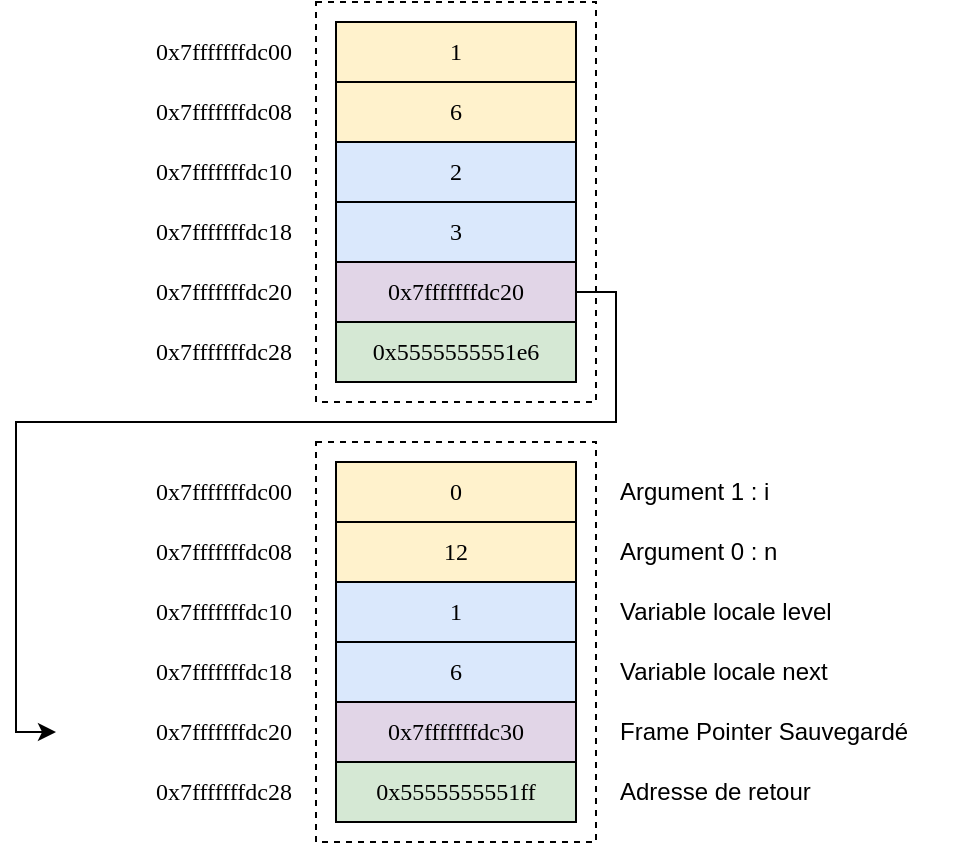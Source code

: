 <mxfile version="22.1.16" type="device">
  <diagram name="Page-1" id="jGYrgMeWgzRHihw5mkme">
    <mxGraphModel dx="1195" dy="797" grid="1" gridSize="10" guides="1" tooltips="1" connect="1" arrows="1" fold="1" page="1" pageScale="1" pageWidth="800" pageHeight="440" math="0" shadow="0">
      <root>
        <mxCell id="0" />
        <mxCell id="1" parent="0" />
        <mxCell id="gUJvp45BaeT13zwW8o7G-83" value="" style="rounded=0;whiteSpace=wrap;html=1;dashed=1;" vertex="1" parent="1">
          <mxGeometry x="330" y="230" width="140" height="200" as="geometry" />
        </mxCell>
        <mxCell id="gUJvp45BaeT13zwW8o7G-62" value="0x7fffffffdc20" style="text;strokeColor=none;align=right;fillColor=none;html=1;verticalAlign=middle;whiteSpace=wrap;rounded=0;fontFamily=Lucida Console;" vertex="1" parent="1">
          <mxGeometry x="200" y="360" width="120" height="30" as="geometry" />
        </mxCell>
        <mxCell id="gUJvp45BaeT13zwW8o7G-63" value="0x7fffffffdc30" style="rounded=0;whiteSpace=wrap;html=1;fontFamily=Lucida Console;fillColor=#E1D5E7;strokeColor=default;" vertex="1" parent="1">
          <mxGeometry x="340" y="360" width="120" height="30" as="geometry" />
        </mxCell>
        <mxCell id="gUJvp45BaeT13zwW8o7G-64" value="0x5555555551ff" style="rounded=0;whiteSpace=wrap;html=1;fontFamily=Lucida Console;fillColor=#d5e8d4;strokeColor=default;" vertex="1" parent="1">
          <mxGeometry x="340" y="390" width="120" height="30" as="geometry" />
        </mxCell>
        <mxCell id="gUJvp45BaeT13zwW8o7G-65" value="Frame Pointer Sauvegardé" style="text;strokeColor=none;align=left;fillColor=none;html=1;verticalAlign=middle;whiteSpace=wrap;rounded=0;" vertex="1" parent="1">
          <mxGeometry x="480" y="360" width="180" height="30" as="geometry" />
        </mxCell>
        <mxCell id="gUJvp45BaeT13zwW8o7G-66" value="Adresse de retour" style="text;strokeColor=none;align=left;fillColor=none;html=1;verticalAlign=middle;whiteSpace=wrap;rounded=0;" vertex="1" parent="1">
          <mxGeometry x="480" y="390" width="180" height="30" as="geometry" />
        </mxCell>
        <mxCell id="gUJvp45BaeT13zwW8o7G-67" value="6" style="rounded=0;whiteSpace=wrap;html=1;fontFamily=Lucida Console;fillColor=#dae8fc;strokeColor=default;" vertex="1" parent="1">
          <mxGeometry x="340" y="330" width="120" height="30" as="geometry" />
        </mxCell>
        <mxCell id="gUJvp45BaeT13zwW8o7G-68" value="1" style="rounded=0;whiteSpace=wrap;html=1;fontFamily=Lucida Console;fillColor=#dae8fc;strokeColor=default;" vertex="1" parent="1">
          <mxGeometry x="340" y="300" width="120" height="30" as="geometry" />
        </mxCell>
        <mxCell id="gUJvp45BaeT13zwW8o7G-69" value="Variable locale next" style="text;strokeColor=none;align=left;fillColor=none;html=1;verticalAlign=middle;whiteSpace=wrap;rounded=0;" vertex="1" parent="1">
          <mxGeometry x="480" y="330" width="180" height="30" as="geometry" />
        </mxCell>
        <mxCell id="gUJvp45BaeT13zwW8o7G-70" value="Variable locale level" style="text;strokeColor=none;align=left;fillColor=none;html=1;verticalAlign=middle;whiteSpace=wrap;rounded=0;" vertex="1" parent="1">
          <mxGeometry x="480" y="300" width="180" height="30" as="geometry" />
        </mxCell>
        <mxCell id="gUJvp45BaeT13zwW8o7G-71" value="12" style="rounded=0;whiteSpace=wrap;html=1;fontFamily=Lucida Console;fillColor=#fff2cc;strokeColor=default;" vertex="1" parent="1">
          <mxGeometry x="340" y="270" width="120" height="30" as="geometry" />
        </mxCell>
        <mxCell id="gUJvp45BaeT13zwW8o7G-72" value="0" style="rounded=0;whiteSpace=wrap;html=1;fontFamily=Lucida Console;fillColor=#fff2cc;strokeColor=default;" vertex="1" parent="1">
          <mxGeometry x="340" y="240" width="120" height="30" as="geometry" />
        </mxCell>
        <mxCell id="gUJvp45BaeT13zwW8o7G-73" value="Argument 0 : n" style="text;strokeColor=none;align=left;fillColor=none;html=1;verticalAlign=middle;whiteSpace=wrap;rounded=0;" vertex="1" parent="1">
          <mxGeometry x="480" y="270" width="180" height="30" as="geometry" />
        </mxCell>
        <mxCell id="gUJvp45BaeT13zwW8o7G-74" value="Argument 1 : i" style="text;strokeColor=none;align=left;fillColor=none;html=1;verticalAlign=middle;whiteSpace=wrap;rounded=0;" vertex="1" parent="1">
          <mxGeometry x="480" y="240" width="180" height="30" as="geometry" />
        </mxCell>
        <mxCell id="gUJvp45BaeT13zwW8o7G-78" value="0x7fffffffdc28" style="text;strokeColor=none;align=right;fillColor=none;html=1;verticalAlign=middle;whiteSpace=wrap;rounded=0;fontFamily=Lucida Console;" vertex="1" parent="1">
          <mxGeometry x="200" y="390" width="120" height="30" as="geometry" />
        </mxCell>
        <mxCell id="gUJvp45BaeT13zwW8o7G-79" value="0x7fffffffdc18" style="text;strokeColor=none;align=right;fillColor=none;html=1;verticalAlign=middle;whiteSpace=wrap;rounded=0;fontFamily=Lucida Console;" vertex="1" parent="1">
          <mxGeometry x="200" y="330" width="120" height="30" as="geometry" />
        </mxCell>
        <mxCell id="gUJvp45BaeT13zwW8o7G-80" value="0x7fffffffdc10" style="text;strokeColor=none;align=right;fillColor=none;html=1;verticalAlign=middle;whiteSpace=wrap;rounded=0;fontFamily=Lucida Console;" vertex="1" parent="1">
          <mxGeometry x="200" y="300" width="120" height="30" as="geometry" />
        </mxCell>
        <mxCell id="gUJvp45BaeT13zwW8o7G-81" value="0x7fffffffdc00" style="text;strokeColor=none;align=right;fillColor=none;html=1;verticalAlign=middle;whiteSpace=wrap;rounded=0;fontFamily=Lucida Console;" vertex="1" parent="1">
          <mxGeometry x="200" y="240" width="120" height="30" as="geometry" />
        </mxCell>
        <mxCell id="gUJvp45BaeT13zwW8o7G-82" value="0x7fffffffdc08" style="text;strokeColor=none;align=right;fillColor=none;html=1;verticalAlign=middle;whiteSpace=wrap;rounded=0;fontFamily=Lucida Console;" vertex="1" parent="1">
          <mxGeometry x="200" y="270" width="120" height="30" as="geometry" />
        </mxCell>
        <mxCell id="gUJvp45BaeT13zwW8o7G-84" value="" style="rounded=0;whiteSpace=wrap;html=1;dashed=1;" vertex="1" parent="1">
          <mxGeometry x="330" y="10" width="140" height="200" as="geometry" />
        </mxCell>
        <mxCell id="gUJvp45BaeT13zwW8o7G-88" value="0x7fffffffdc20" style="text;strokeColor=none;align=right;fillColor=none;html=1;verticalAlign=middle;whiteSpace=wrap;rounded=0;fontFamily=Lucida Console;" vertex="1" parent="1">
          <mxGeometry x="200" y="140" width="120" height="30" as="geometry" />
        </mxCell>
        <mxCell id="gUJvp45BaeT13zwW8o7G-109" style="edgeStyle=orthogonalEdgeStyle;rounded=0;orthogonalLoop=1;jettySize=auto;html=1;exitX=1;exitY=0.5;exitDx=0;exitDy=0;entryX=0;entryY=0.5;entryDx=0;entryDy=0;" edge="1" parent="1" source="gUJvp45BaeT13zwW8o7G-89" target="gUJvp45BaeT13zwW8o7G-62">
          <mxGeometry relative="1" as="geometry">
            <Array as="points">
              <mxPoint x="480" y="155" />
              <mxPoint x="480" y="220" />
              <mxPoint x="180" y="220" />
              <mxPoint x="180" y="375" />
            </Array>
          </mxGeometry>
        </mxCell>
        <mxCell id="gUJvp45BaeT13zwW8o7G-89" value="0x7fffffffdc20" style="rounded=0;whiteSpace=wrap;html=1;fontFamily=Lucida Console;fillColor=#E1D5E7;strokeColor=default;" vertex="1" parent="1">
          <mxGeometry x="340" y="140" width="120" height="30" as="geometry" />
        </mxCell>
        <mxCell id="gUJvp45BaeT13zwW8o7G-90" value="0x5555555551e6" style="rounded=0;whiteSpace=wrap;html=1;fontFamily=Lucida Console;fillColor=#d5e8d4;strokeColor=default;" vertex="1" parent="1">
          <mxGeometry x="340" y="170" width="120" height="30" as="geometry" />
        </mxCell>
        <mxCell id="gUJvp45BaeT13zwW8o7G-93" value="3" style="rounded=0;whiteSpace=wrap;html=1;fontFamily=Lucida Console;fillColor=#dae8fc;strokeColor=default;" vertex="1" parent="1">
          <mxGeometry x="340" y="110" width="120" height="30" as="geometry" />
        </mxCell>
        <mxCell id="gUJvp45BaeT13zwW8o7G-94" value="2" style="rounded=0;whiteSpace=wrap;html=1;fontFamily=Lucida Console;fillColor=#dae8fc;strokeColor=default;" vertex="1" parent="1">
          <mxGeometry x="340" y="80" width="120" height="30" as="geometry" />
        </mxCell>
        <mxCell id="gUJvp45BaeT13zwW8o7G-97" value="6" style="rounded=0;whiteSpace=wrap;html=1;fontFamily=Lucida Console;fillColor=#fff2cc;strokeColor=default;" vertex="1" parent="1">
          <mxGeometry x="340" y="50" width="120" height="30" as="geometry" />
        </mxCell>
        <mxCell id="gUJvp45BaeT13zwW8o7G-98" value="1" style="rounded=0;whiteSpace=wrap;html=1;fontFamily=Lucida Console;fillColor=#fff2cc;strokeColor=default;" vertex="1" parent="1">
          <mxGeometry x="340" y="20" width="120" height="30" as="geometry" />
        </mxCell>
        <mxCell id="gUJvp45BaeT13zwW8o7G-104" value="0x7fffffffdc28" style="text;strokeColor=none;align=right;fillColor=none;html=1;verticalAlign=middle;whiteSpace=wrap;rounded=0;fontFamily=Lucida Console;" vertex="1" parent="1">
          <mxGeometry x="200" y="170" width="120" height="30" as="geometry" />
        </mxCell>
        <mxCell id="gUJvp45BaeT13zwW8o7G-105" value="0x7fffffffdc18" style="text;strokeColor=none;align=right;fillColor=none;html=1;verticalAlign=middle;whiteSpace=wrap;rounded=0;fontFamily=Lucida Console;" vertex="1" parent="1">
          <mxGeometry x="200" y="110" width="120" height="30" as="geometry" />
        </mxCell>
        <mxCell id="gUJvp45BaeT13zwW8o7G-106" value="0x7fffffffdc10" style="text;strokeColor=none;align=right;fillColor=none;html=1;verticalAlign=middle;whiteSpace=wrap;rounded=0;fontFamily=Lucida Console;" vertex="1" parent="1">
          <mxGeometry x="200" y="80" width="120" height="30" as="geometry" />
        </mxCell>
        <mxCell id="gUJvp45BaeT13zwW8o7G-107" value="0x7fffffffdc00" style="text;strokeColor=none;align=right;fillColor=none;html=1;verticalAlign=middle;whiteSpace=wrap;rounded=0;fontFamily=Lucida Console;" vertex="1" parent="1">
          <mxGeometry x="200" y="20" width="120" height="30" as="geometry" />
        </mxCell>
        <mxCell id="gUJvp45BaeT13zwW8o7G-108" value="0x7fffffffdc08" style="text;strokeColor=none;align=right;fillColor=none;html=1;verticalAlign=middle;whiteSpace=wrap;rounded=0;fontFamily=Lucida Console;" vertex="1" parent="1">
          <mxGeometry x="200" y="50" width="120" height="30" as="geometry" />
        </mxCell>
      </root>
    </mxGraphModel>
  </diagram>
</mxfile>
